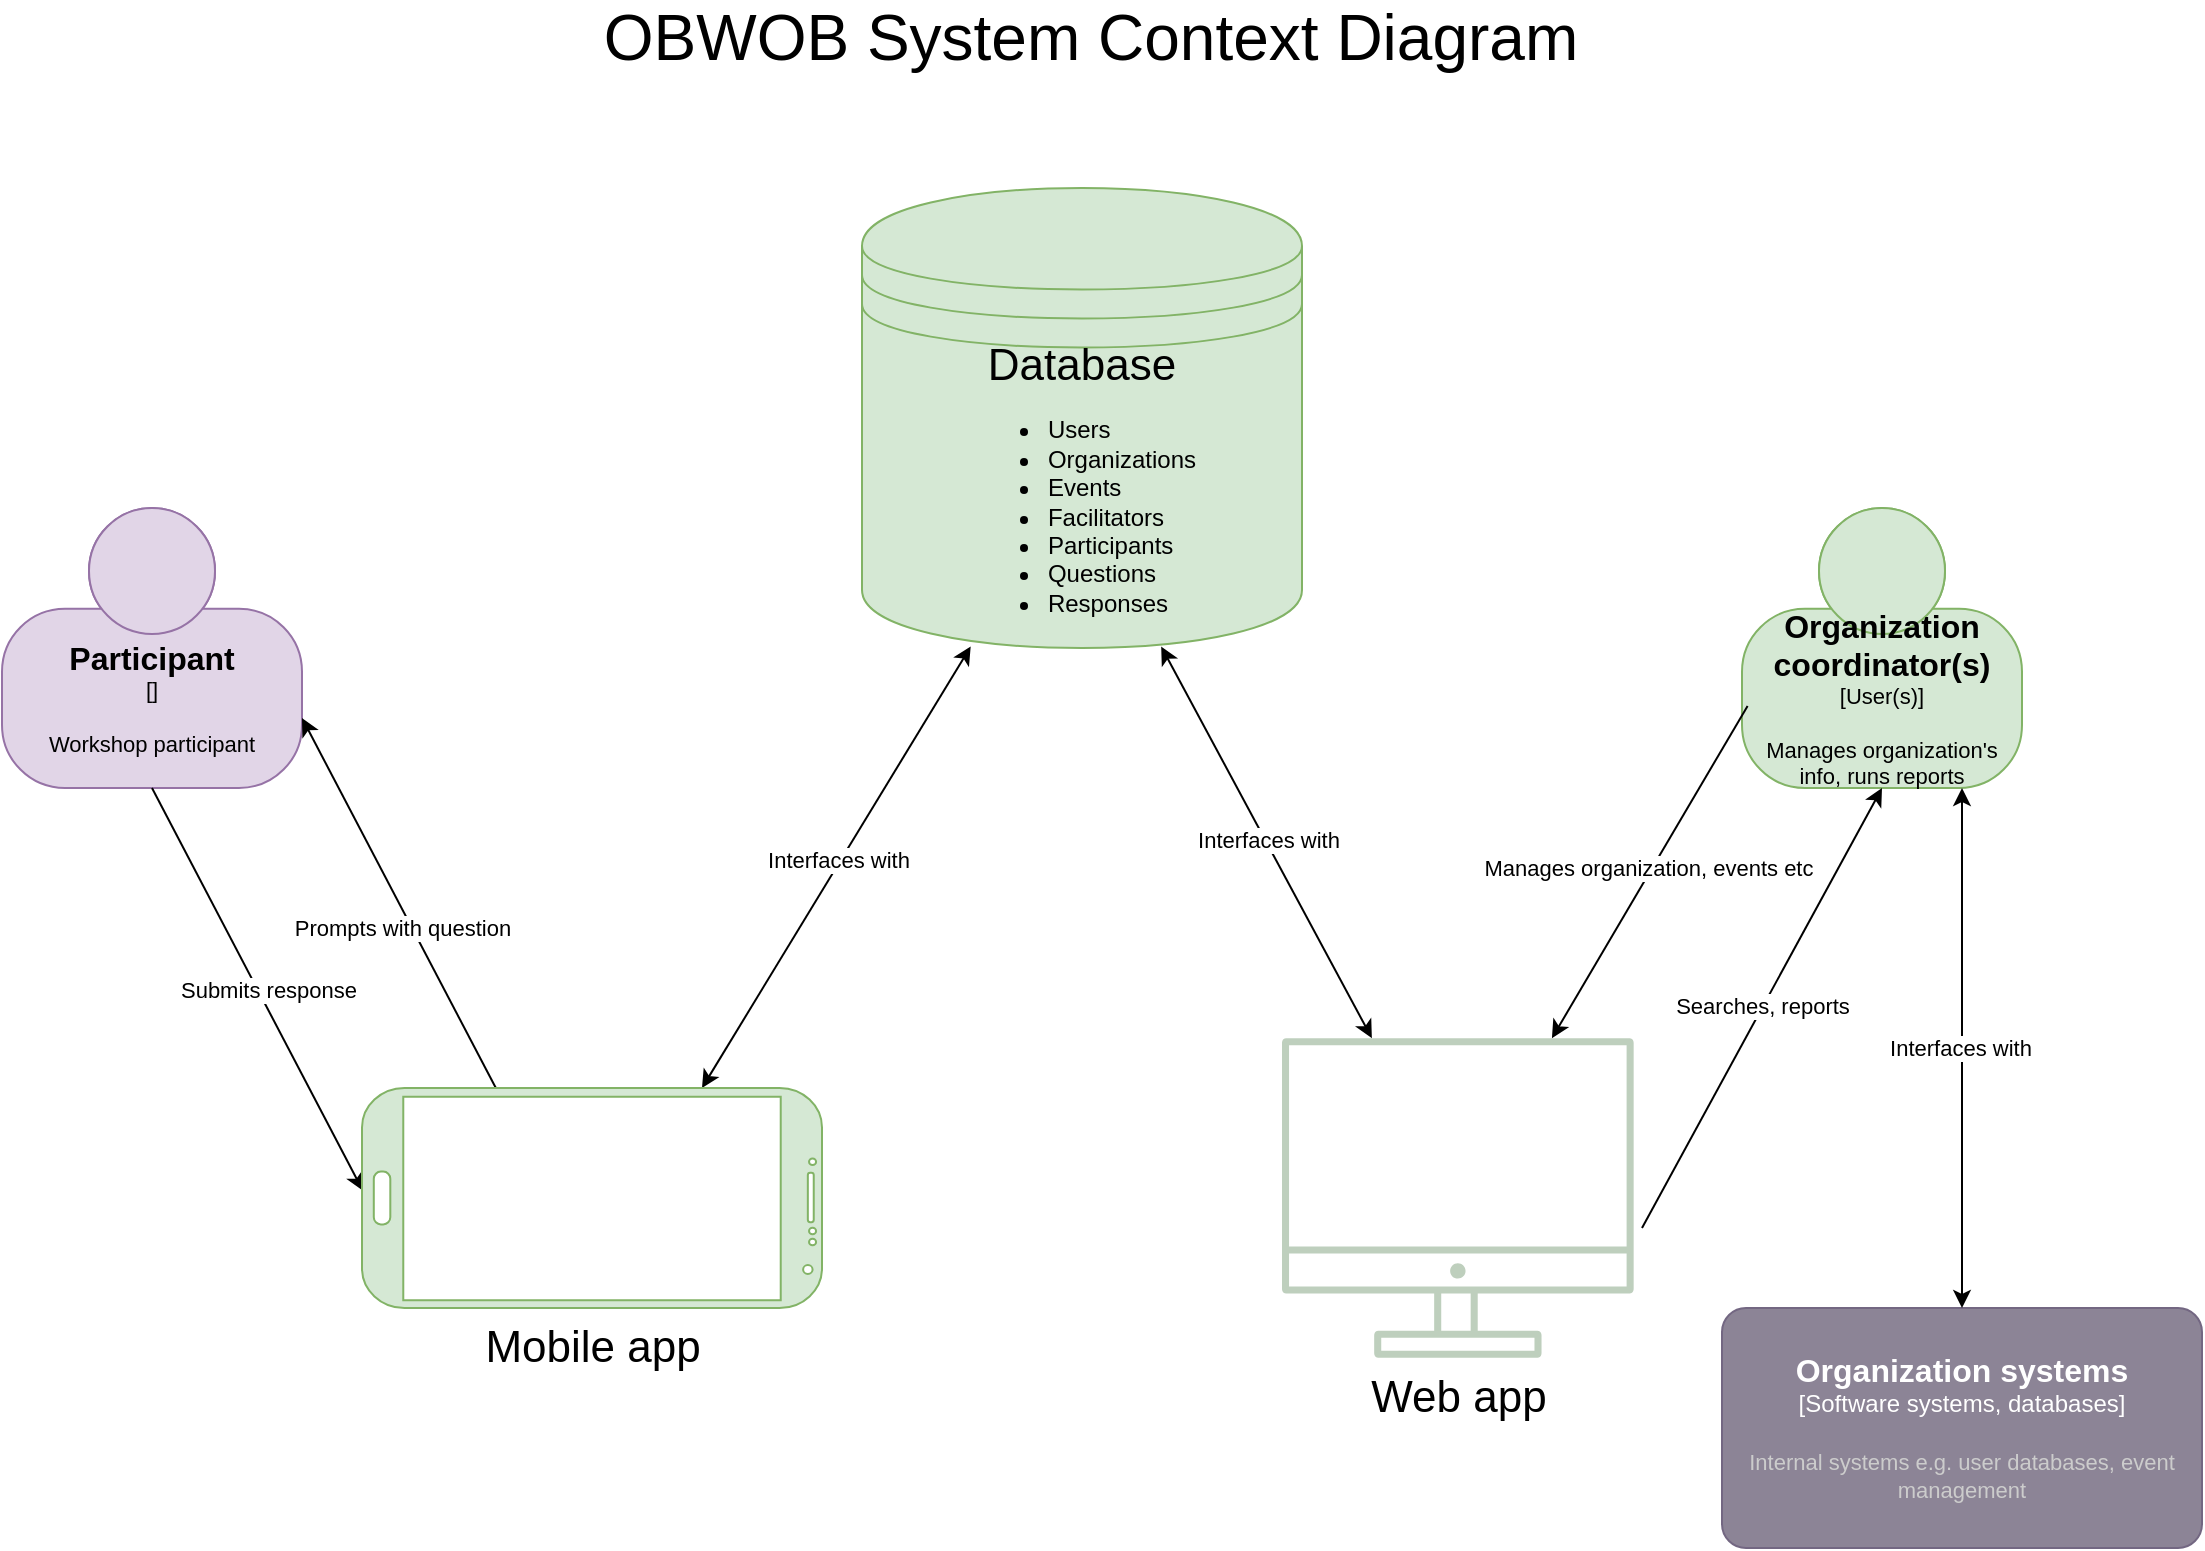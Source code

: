 <mxfile version="24.7.17">
  <diagram name="Page-1" id="Haewlsi_iovVv61Tuty4">
    <mxGraphModel dx="1036" dy="606" grid="1" gridSize="10" guides="1" tooltips="1" connect="1" arrows="1" fold="1" page="1" pageScale="1" pageWidth="1169" pageHeight="827" math="0" shadow="0">
      <root>
        <mxCell id="0" />
        <mxCell id="1" parent="0" />
        <object c4Name="Participant" c4Type="" c4Description="Workshop participant" label="&lt;font style=&quot;font-size: 16px&quot;&gt;&lt;b&gt;%c4Name%&lt;/b&gt;&lt;/font&gt;&lt;div&gt;[%c4Type%]&lt;/div&gt;&lt;br&gt;&lt;div&gt;&lt;font style=&quot;font-size: 11px&quot;&gt;&lt;font color=&quot;#000000&quot;&gt;%c4Description%&lt;/font&gt;&lt;/div&gt;" placeholders="1" id="6MHDGr1IVYE9pwsXuLm0-26">
          <mxCell style="html=1;fontSize=11;dashed=0;whiteSpace=wrap;fillColor=#e1d5e7;strokeColor=#9673a6;shape=mxgraph.c4.person2;align=center;metaEdit=1;points=[[0.5,0,0],[1,0.5,0],[1,0.75,0],[0.75,1,0],[0.5,1,0],[0.25,1,0],[0,0.75,0],[0,0.5,0]];resizable=1;movable=1;rotatable=1;deletable=1;editable=1;locked=0;connectable=1;" parent="1" vertex="1">
            <mxGeometry x="40" y="290" width="150" height="140" as="geometry" />
          </mxCell>
        </object>
        <object placeholders="1" c4Name="Organization coordinator(s)" c4Type="User(s)" c4Description="Manages organization&#39;s info, runs reports" label="&lt;font style=&quot;font-size: 16px&quot;&gt;&lt;b&gt;%c4Name%&lt;/b&gt;&lt;/font&gt;&lt;div&gt;[%c4Type%]&lt;/div&gt;&lt;br&gt;&lt;div&gt;&lt;font style=&quot;font-size: 11px&quot;&gt;&lt;font color=&quot;#000000&quot;&gt;%c4Description%&lt;/font&gt;&lt;/div&gt;" id="6MHDGr1IVYE9pwsXuLm0-28">
          <mxCell style="html=1;fontSize=11;dashed=0;whiteSpace=wrap;fillColor=#d5e8d4;strokeColor=#82b366;shape=mxgraph.c4.person2;align=center;metaEdit=1;points=[[0.5,0,0],[1,0.5,0],[1,0.75,0],[0.75,1,0],[0.5,1,0],[0.25,1,0],[0,0.75,0],[0,0.5,0]];resizable=1;movable=1;rotatable=1;deletable=1;editable=1;locked=0;connectable=1;" parent="1" vertex="1">
            <mxGeometry x="910" y="290" width="140" height="140" as="geometry" />
          </mxCell>
        </object>
        <mxCell id="6MHDGr1IVYE9pwsXuLm0-29" value="&lt;font style=&quot;font-size: 22px;&quot;&gt;Database&lt;/font&gt;&lt;div style=&quot;text-align: left;&quot;&gt;&lt;ul&gt;&lt;li&gt;Users&lt;/li&gt;&lt;li&gt;Organizations&lt;/li&gt;&lt;li&gt;&lt;font style=&quot;font-size: 12px;&quot;&gt;Events&lt;/font&gt;&lt;/li&gt;&lt;li&gt;Facilitators&lt;/li&gt;&lt;li&gt;Participants&lt;/li&gt;&lt;li&gt;Questions&lt;/li&gt;&lt;li&gt;Responses&lt;/li&gt;&lt;/ul&gt;&lt;/div&gt;" style="shape=datastore;whiteSpace=wrap;html=1;fillColor=#d5e8d4;strokeColor=#82b366;" parent="1" vertex="1">
          <mxGeometry x="470" y="130" width="220" height="230" as="geometry" />
        </mxCell>
        <mxCell id="6MHDGr1IVYE9pwsXuLm0-31" value="" style="endArrow=classic;html=1;rounded=0;entryX=1;entryY=0.75;entryDx=0;entryDy=0;entryPerimeter=0;exitX=0.024;exitY=0.703;exitDx=0;exitDy=0;exitPerimeter=0;" parent="1" source="6MHDGr1IVYE9pwsXuLm0-41" target="6MHDGr1IVYE9pwsXuLm0-26" edge="1">
          <mxGeometry width="50" height="50" relative="1" as="geometry">
            <mxPoint x="280" y="570" as="sourcePoint" />
            <mxPoint x="680" y="470" as="targetPoint" />
          </mxGeometry>
        </mxCell>
        <mxCell id="6MHDGr1IVYE9pwsXuLm0-32" value="Prompts with question" style="edgeLabel;html=1;align=center;verticalAlign=middle;resizable=0;points=[];" parent="6MHDGr1IVYE9pwsXuLm0-31" vertex="1" connectable="0">
          <mxGeometry x="-0.092" y="4" relative="1" as="geometry">
            <mxPoint as="offset" />
          </mxGeometry>
        </mxCell>
        <mxCell id="6MHDGr1IVYE9pwsXuLm0-33" value="" style="endArrow=classic;html=1;rounded=0;entryX=0.467;entryY=0.998;entryDx=0;entryDy=0;entryPerimeter=0;exitX=0.5;exitY=1;exitDx=0;exitDy=0;exitPerimeter=0;" parent="1" source="6MHDGr1IVYE9pwsXuLm0-26" target="6MHDGr1IVYE9pwsXuLm0-41" edge="1">
          <mxGeometry width="50" height="50" relative="1" as="geometry">
            <mxPoint x="260" y="510" as="sourcePoint" />
            <mxPoint x="309.19" y="577.84" as="targetPoint" />
          </mxGeometry>
        </mxCell>
        <mxCell id="6MHDGr1IVYE9pwsXuLm0-34" value="Submits response" style="edgeLabel;html=1;align=center;verticalAlign=middle;resizable=0;points=[];" parent="6MHDGr1IVYE9pwsXuLm0-33" vertex="1" connectable="0">
          <mxGeometry x="0.019" y="5" relative="1" as="geometry">
            <mxPoint as="offset" />
          </mxGeometry>
        </mxCell>
        <mxCell id="6MHDGr1IVYE9pwsXuLm0-35" value="" style="endArrow=classic;startArrow=classic;html=1;rounded=0;entryX=0.247;entryY=0.997;entryDx=0;entryDy=0;entryPerimeter=0;" parent="1" target="6MHDGr1IVYE9pwsXuLm0-29" edge="1">
          <mxGeometry width="50" height="50" relative="1" as="geometry">
            <mxPoint x="390" y="580" as="sourcePoint" />
            <mxPoint x="531.94" y="390.23" as="targetPoint" />
            <Array as="points">
              <mxPoint x="390" y="580" />
            </Array>
          </mxGeometry>
        </mxCell>
        <mxCell id="6MHDGr1IVYE9pwsXuLm0-36" value="Interfaces with" style="edgeLabel;html=1;align=center;verticalAlign=middle;resizable=0;points=[];" parent="6MHDGr1IVYE9pwsXuLm0-35" vertex="1" connectable="0">
          <mxGeometry x="0.029" y="2" relative="1" as="geometry">
            <mxPoint as="offset" />
          </mxGeometry>
        </mxCell>
        <mxCell id="6MHDGr1IVYE9pwsXuLm0-37" value="&lt;font style=&quot;font-size: 32px;&quot;&gt;OBWOB System Context Diagram&lt;/font&gt;" style="text;html=1;align=center;verticalAlign=middle;whiteSpace=wrap;rounded=0;" parent="1" vertex="1">
          <mxGeometry x="302" y="40" width="565" height="30" as="geometry" />
        </mxCell>
        <mxCell id="6MHDGr1IVYE9pwsXuLm0-41" value="&lt;font style=&quot;font-size: 22px;&quot;&gt;Mobile app&lt;/font&gt;" style="verticalLabelPosition=bottom;verticalAlign=top;html=1;shadow=0;dashed=0;strokeWidth=1;shape=mxgraph.android.phone2;strokeColor=#82b366;direction=south;fillColor=#d5e8d4;" parent="1" vertex="1">
          <mxGeometry x="220" y="580" width="230" height="110" as="geometry" />
        </mxCell>
        <mxCell id="6MHDGr1IVYE9pwsXuLm0-42" value="&lt;font style=&quot;font-size: 22px;&quot;&gt;Web app&lt;/font&gt;" style="sketch=0;outlineConnect=0;strokeColor=#668C50;fillColor=#BECFBD;dashed=0;verticalLabelPosition=bottom;verticalAlign=top;align=center;html=1;fontSize=12;fontStyle=0;aspect=fixed;shape=mxgraph.aws4.illustration_desktop;pointerEvents=1" parent="1" vertex="1">
          <mxGeometry x="680" y="555" width="175.83" height="160" as="geometry" />
        </mxCell>
        <mxCell id="6MHDGr1IVYE9pwsXuLm0-43" value="" style="endArrow=classic;html=1;rounded=0;exitX=0.02;exitY=0.707;exitDx=0;exitDy=0;exitPerimeter=0;" parent="1" source="6MHDGr1IVYE9pwsXuLm0-28" target="6MHDGr1IVYE9pwsXuLm0-42" edge="1">
          <mxGeometry width="50" height="50" relative="1" as="geometry">
            <mxPoint x="650" y="560" as="sourcePoint" />
            <mxPoint x="840" y="550" as="targetPoint" />
          </mxGeometry>
        </mxCell>
        <mxCell id="6MHDGr1IVYE9pwsXuLm0-44" value="Manages organization, events etc" style="edgeLabel;html=1;align=center;verticalAlign=middle;resizable=0;points=[];" parent="6MHDGr1IVYE9pwsXuLm0-43" vertex="1" connectable="0">
          <mxGeometry x="-0.014" y="-2" relative="1" as="geometry">
            <mxPoint as="offset" />
          </mxGeometry>
        </mxCell>
        <mxCell id="6MHDGr1IVYE9pwsXuLm0-45" value="" style="endArrow=classic;html=1;rounded=0;entryX=0.5;entryY=1;entryDx=0;entryDy=0;entryPerimeter=0;" parent="1" target="6MHDGr1IVYE9pwsXuLm0-28" edge="1">
          <mxGeometry width="50" height="50" relative="1" as="geometry">
            <mxPoint x="860" y="650" as="sourcePoint" />
            <mxPoint x="700" y="510" as="targetPoint" />
          </mxGeometry>
        </mxCell>
        <mxCell id="6MHDGr1IVYE9pwsXuLm0-46" value="Searches, reports" style="edgeLabel;html=1;align=center;verticalAlign=middle;resizable=0;points=[];" parent="6MHDGr1IVYE9pwsXuLm0-45" vertex="1" connectable="0">
          <mxGeometry x="0.009" y="1" relative="1" as="geometry">
            <mxPoint as="offset" />
          </mxGeometry>
        </mxCell>
        <mxCell id="6MHDGr1IVYE9pwsXuLm0-49" value="" style="endArrow=classic;startArrow=classic;html=1;rounded=0;exitX=0.68;exitY=0.997;exitDx=0;exitDy=0;exitPerimeter=0;" parent="1" source="6MHDGr1IVYE9pwsXuLm0-29" target="6MHDGr1IVYE9pwsXuLm0-42" edge="1">
          <mxGeometry width="50" height="50" relative="1" as="geometry">
            <mxPoint x="650" y="560" as="sourcePoint" />
            <mxPoint x="700" y="510" as="targetPoint" />
          </mxGeometry>
        </mxCell>
        <mxCell id="6MHDGr1IVYE9pwsXuLm0-50" value="Interfaces with" style="edgeLabel;html=1;align=center;verticalAlign=middle;resizable=0;points=[];" parent="6MHDGr1IVYE9pwsXuLm0-49" vertex="1" connectable="0">
          <mxGeometry x="-0.011" y="1" relative="1" as="geometry">
            <mxPoint as="offset" />
          </mxGeometry>
        </mxCell>
        <object placeholders="1" c4Name="Organization systems" c4Type="Software systems, databases" c4Description="Internal systems e.g. user databases, event management" label="&lt;font style=&quot;font-size: 16px&quot;&gt;&lt;b&gt;%c4Name%&lt;/b&gt;&lt;/font&gt;&lt;div&gt;[%c4Type%]&lt;/div&gt;&lt;br&gt;&lt;div&gt;&lt;font style=&quot;font-size: 11px&quot;&gt;&lt;font color=&quot;#cccccc&quot;&gt;%c4Description%&lt;/font&gt;&lt;/div&gt;" id="6MHDGr1IVYE9pwsXuLm0-55">
          <mxCell style="rounded=1;whiteSpace=wrap;html=1;labelBackgroundColor=none;fillColor=#8C8496;fontColor=#ffffff;align=center;arcSize=10;strokeColor=#736782;metaEdit=1;resizable=0;points=[[0.25,0,0],[0.5,0,0],[0.75,0,0],[1,0.25,0],[1,0.5,0],[1,0.75,0],[0.75,1,0],[0.5,1,0],[0.25,1,0],[0,0.75,0],[0,0.5,0],[0,0.25,0]];" parent="1" vertex="1">
            <mxGeometry x="900" y="690" width="240" height="120" as="geometry" />
          </mxCell>
        </object>
        <mxCell id="1izp4UjXAUkeLrmssFSu-1" value="" style="endArrow=classic;startArrow=classic;html=1;rounded=0;exitX=0.5;exitY=0;exitDx=0;exitDy=0;exitPerimeter=0;" edge="1" parent="1" source="6MHDGr1IVYE9pwsXuLm0-55">
          <mxGeometry width="50" height="50" relative="1" as="geometry">
            <mxPoint x="970" y="480" as="sourcePoint" />
            <mxPoint x="1020" y="430" as="targetPoint" />
          </mxGeometry>
        </mxCell>
        <mxCell id="1izp4UjXAUkeLrmssFSu-2" value="Interfaces with" style="edgeLabel;html=1;align=center;verticalAlign=middle;resizable=0;points=[];" vertex="1" connectable="0" parent="1izp4UjXAUkeLrmssFSu-1">
          <mxGeometry x="0.003" y="1" relative="1" as="geometry">
            <mxPoint as="offset" />
          </mxGeometry>
        </mxCell>
      </root>
    </mxGraphModel>
  </diagram>
</mxfile>
